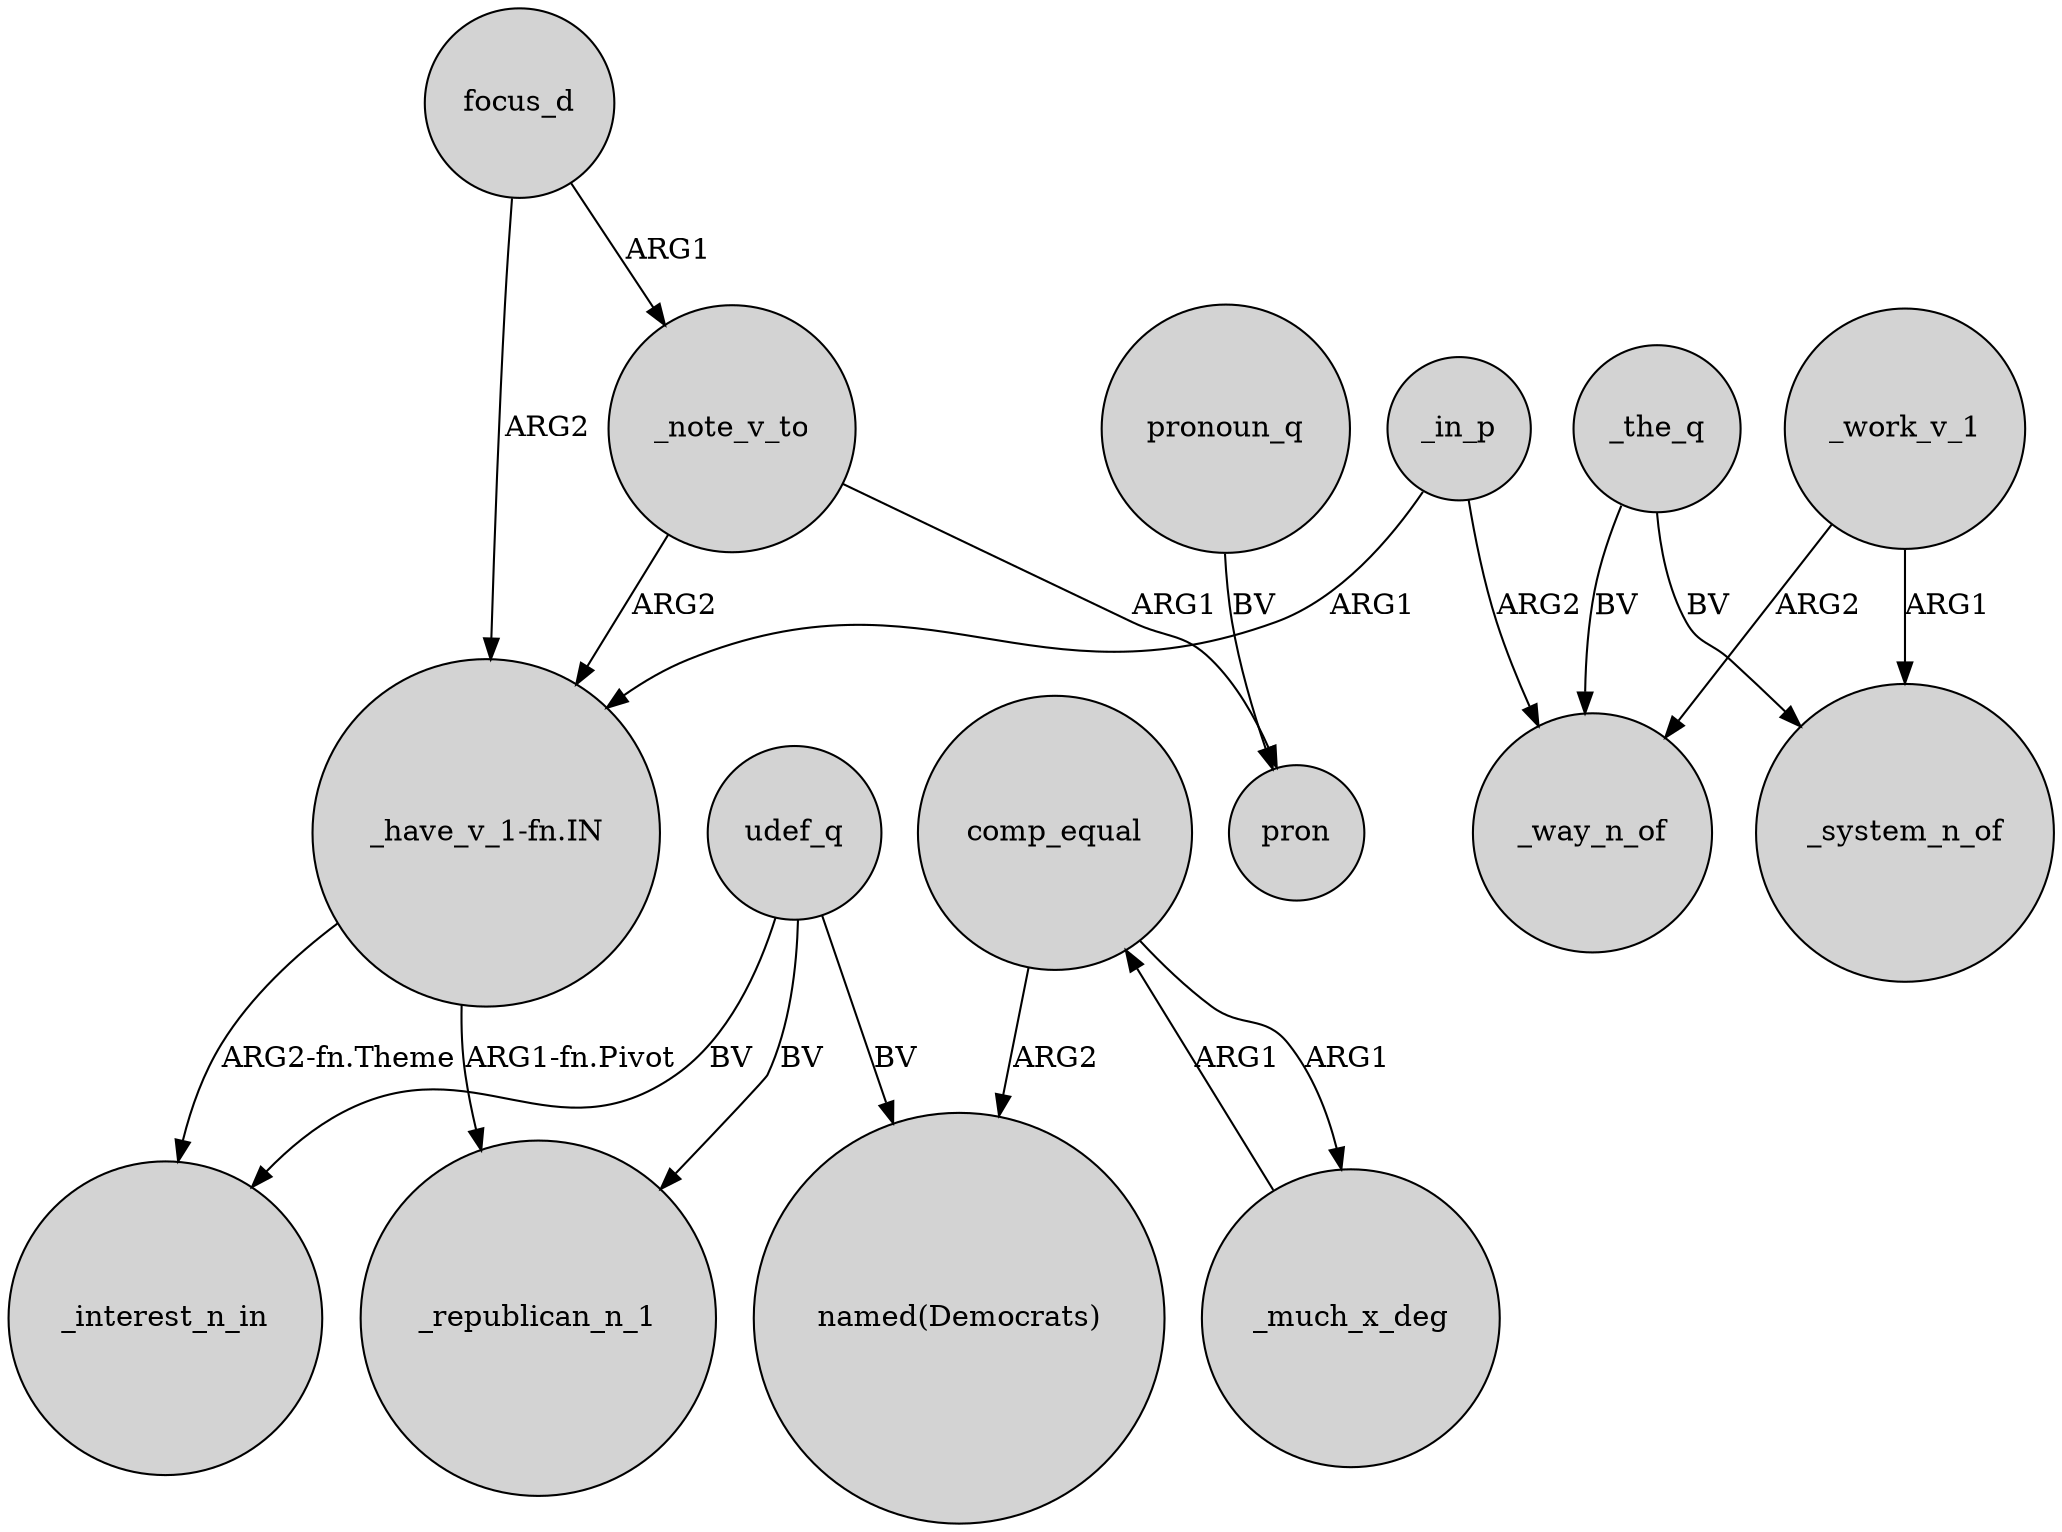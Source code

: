 digraph {
	node [shape=circle style=filled]
	_note_v_to -> "_have_v_1-fn.IN" [label=ARG2]
	"_have_v_1-fn.IN" -> _republican_n_1 [label="ARG1-fn.Pivot"]
	focus_d -> "_have_v_1-fn.IN" [label=ARG2]
	_much_x_deg -> comp_equal [label=ARG1]
	focus_d -> _note_v_to [label=ARG1]
	_the_q -> _way_n_of [label=BV]
	_note_v_to -> pron [label=ARG1]
	udef_q -> "named(Democrats)" [label=BV]
	udef_q -> _interest_n_in [label=BV]
	_work_v_1 -> _system_n_of [label=ARG1]
	_in_p -> "_have_v_1-fn.IN" [label=ARG1]
	pronoun_q -> pron [label=BV]
	_work_v_1 -> _way_n_of [label=ARG2]
	comp_equal -> _much_x_deg [label=ARG1]
	comp_equal -> "named(Democrats)" [label=ARG2]
	"_have_v_1-fn.IN" -> _interest_n_in [label="ARG2-fn.Theme"]
	_the_q -> _system_n_of [label=BV]
	_in_p -> _way_n_of [label=ARG2]
	udef_q -> _republican_n_1 [label=BV]
}
